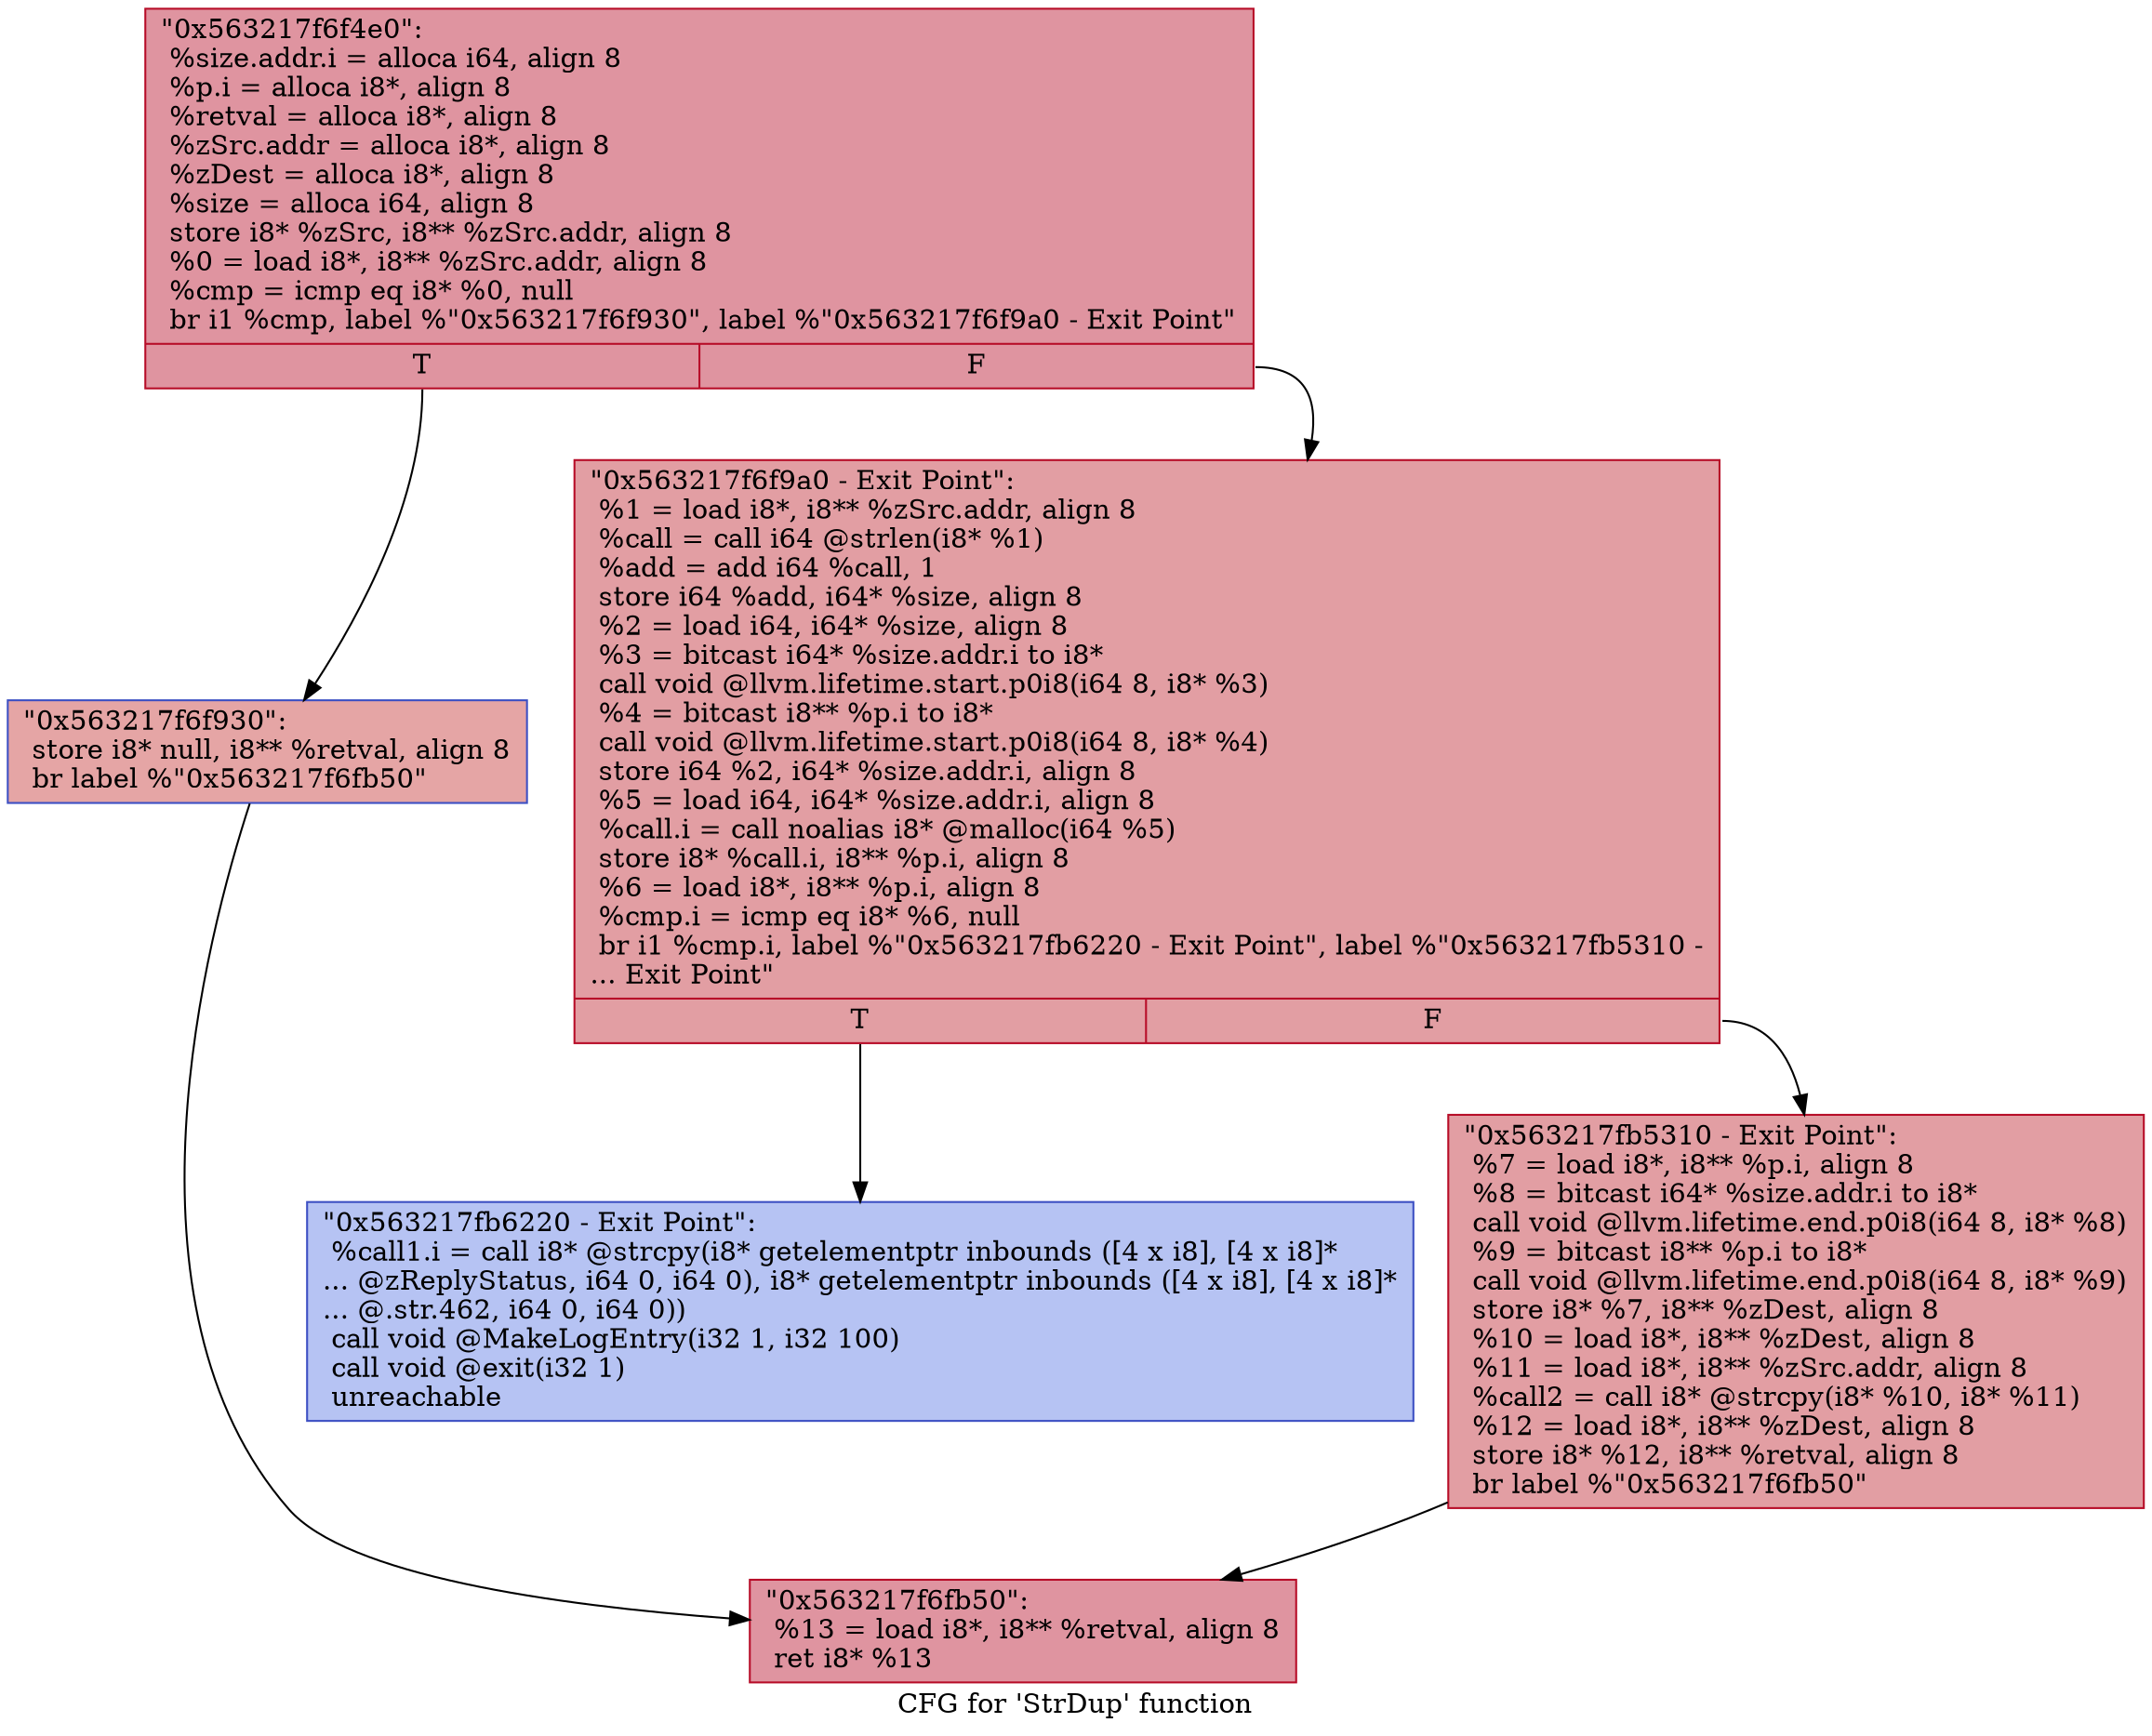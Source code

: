 digraph "CFG for 'StrDup' function" {
	label="CFG for 'StrDup' function";

	Node0x563217f6f4e0 [shape=record,color="#b70d28ff", style=filled, fillcolor="#b70d2870",label="{\"0x563217f6f4e0\":\l  %size.addr.i = alloca i64, align 8\l  %p.i = alloca i8*, align 8\l  %retval = alloca i8*, align 8\l  %zSrc.addr = alloca i8*, align 8\l  %zDest = alloca i8*, align 8\l  %size = alloca i64, align 8\l  store i8* %zSrc, i8** %zSrc.addr, align 8\l  %0 = load i8*, i8** %zSrc.addr, align 8\l  %cmp = icmp eq i8* %0, null\l  br i1 %cmp, label %\"0x563217f6f930\", label %\"0x563217f6f9a0 - Exit Point\"\l|{<s0>T|<s1>F}}"];
	Node0x563217f6f4e0:s0 -> Node0x563217f6f930;
	Node0x563217f6f4e0:s1 -> Node0x563217f6f9a0;
	Node0x563217f6f930 [shape=record,color="#3d50c3ff", style=filled, fillcolor="#c5333470",label="{\"0x563217f6f930\":                                 \l  store i8* null, i8** %retval, align 8\l  br label %\"0x563217f6fb50\"\l}"];
	Node0x563217f6f930 -> Node0x563217f6fb50;
	Node0x563217f6f9a0 [shape=record,color="#b70d28ff", style=filled, fillcolor="#be242e70",label="{\"0x563217f6f9a0 - Exit Point\":                    \l  %1 = load i8*, i8** %zSrc.addr, align 8\l  %call = call i64 @strlen(i8* %1)\l  %add = add i64 %call, 1\l  store i64 %add, i64* %size, align 8\l  %2 = load i64, i64* %size, align 8\l  %3 = bitcast i64* %size.addr.i to i8*\l  call void @llvm.lifetime.start.p0i8(i64 8, i8* %3)\l  %4 = bitcast i8** %p.i to i8*\l  call void @llvm.lifetime.start.p0i8(i64 8, i8* %4)\l  store i64 %2, i64* %size.addr.i, align 8\l  %5 = load i64, i64* %size.addr.i, align 8\l  %call.i = call noalias i8* @malloc(i64 %5)\l  store i8* %call.i, i8** %p.i, align 8\l  %6 = load i8*, i8** %p.i, align 8\l  %cmp.i = icmp eq i8* %6, null\l  br i1 %cmp.i, label %\"0x563217fb6220 - Exit Point\", label %\"0x563217fb5310 -\l... Exit Point\"\l|{<s0>T|<s1>F}}"];
	Node0x563217f6f9a0:s0 -> Node0x563217fb6220;
	Node0x563217f6f9a0:s1 -> Node0x563217fb5310;
	Node0x563217fb6220 [shape=record,color="#3d50c3ff", style=filled, fillcolor="#5977e370",label="{\"0x563217fb6220 - Exit Point\":                    \l  %call1.i = call i8* @strcpy(i8* getelementptr inbounds ([4 x i8], [4 x i8]*\l... @zReplyStatus, i64 0, i64 0), i8* getelementptr inbounds ([4 x i8], [4 x i8]*\l... @.str.462, i64 0, i64 0))\l  call void @MakeLogEntry(i32 1, i32 100)\l  call void @exit(i32 1)\l  unreachable\l}"];
	Node0x563217fb5310 [shape=record,color="#b70d28ff", style=filled, fillcolor="#be242e70",label="{\"0x563217fb5310 - Exit Point\":                    \l  %7 = load i8*, i8** %p.i, align 8\l  %8 = bitcast i64* %size.addr.i to i8*\l  call void @llvm.lifetime.end.p0i8(i64 8, i8* %8)\l  %9 = bitcast i8** %p.i to i8*\l  call void @llvm.lifetime.end.p0i8(i64 8, i8* %9)\l  store i8* %7, i8** %zDest, align 8\l  %10 = load i8*, i8** %zDest, align 8\l  %11 = load i8*, i8** %zSrc.addr, align 8\l  %call2 = call i8* @strcpy(i8* %10, i8* %11)\l  %12 = load i8*, i8** %zDest, align 8\l  store i8* %12, i8** %retval, align 8\l  br label %\"0x563217f6fb50\"\l}"];
	Node0x563217fb5310 -> Node0x563217f6fb50;
	Node0x563217f6fb50 [shape=record,color="#b70d28ff", style=filled, fillcolor="#b70d2870",label="{\"0x563217f6fb50\":                                 \l  %13 = load i8*, i8** %retval, align 8\l  ret i8* %13\l}"];
}
